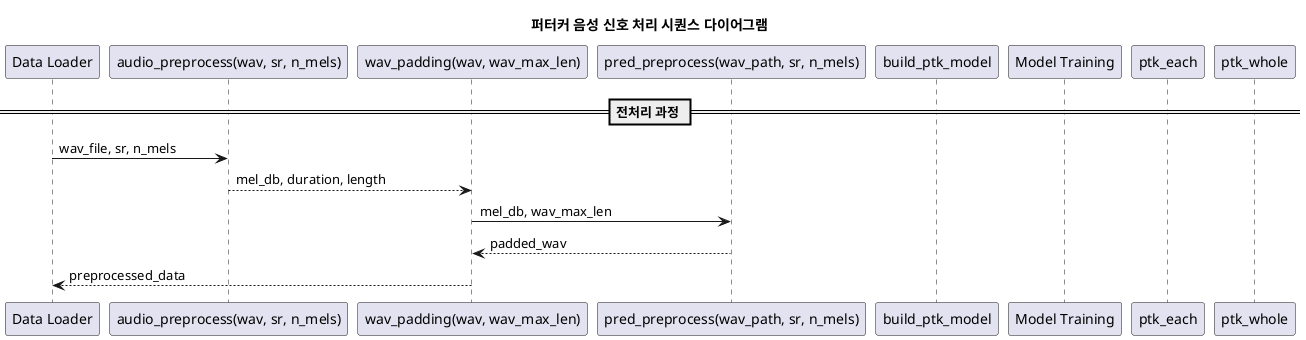 @startuml ptk_prep
title 퍼터커 음성 신호 처리 시퀀스 다이어그램

participant "Data Loader" as loader
participant "audio_preprocess(wav, sr, n_mels)" as audio_file_transformation
participant "wav_padding(wav, wav_max_len)" as padding
participant "pred_preprocess(wav_path, sr, n_mels)" as preprocess
participant "build_ptk_model" as model_builder
participant "Model Training" as training
participant "ptk_each" as each
participant "ptk_whole" as ptk

== 전처리 과정 ==

loader -> audio_file_transformation: wav_file, sr, n_mels
audio_file_transformation --> padding: mel_db, duration, length

padding -> preprocess: mel_db, wav_max_len
preprocess --> padding: padded_wav
padding --> loader: preprocessed_data

@enduml